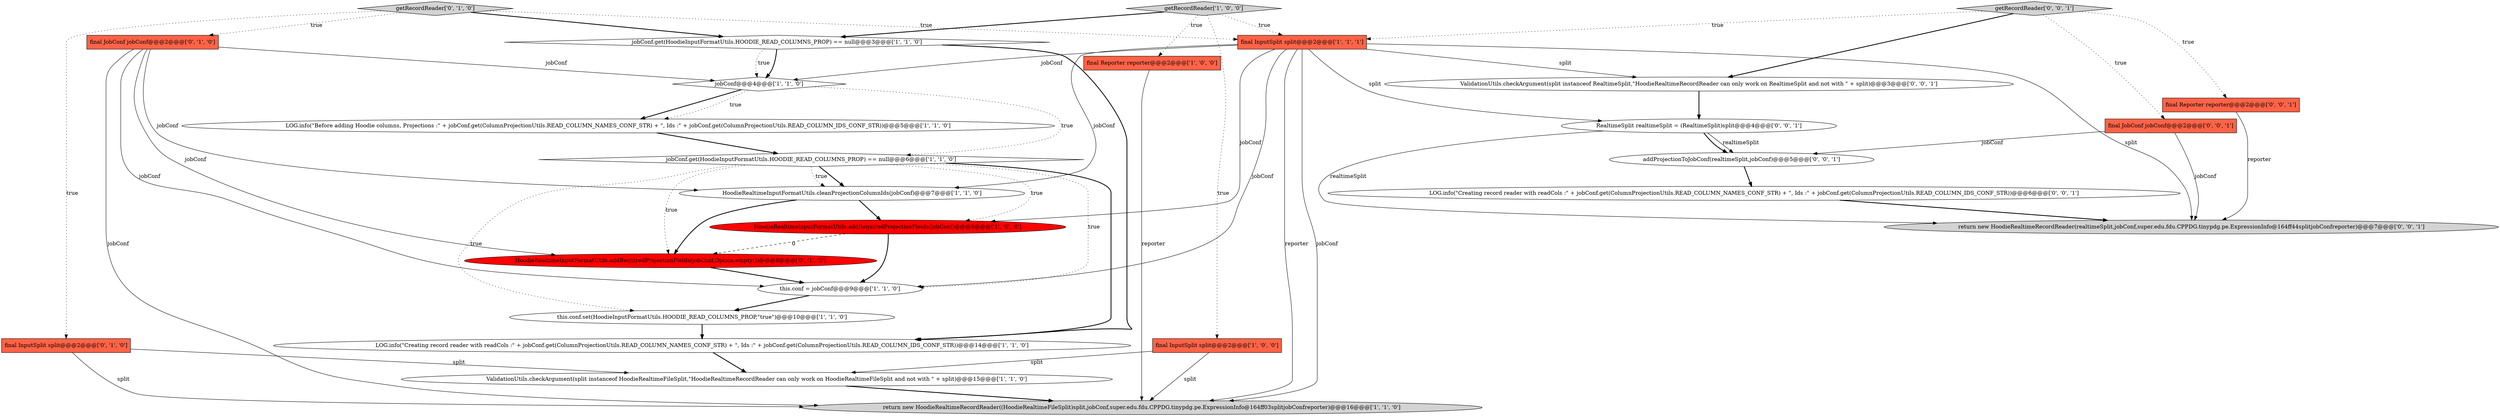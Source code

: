digraph {
9 [style = filled, label = "return new HoodieRealtimeRecordReader((HoodieRealtimeFileSplit)split,jobConf,super.edu.fdu.CPPDG.tinypdg.pe.ExpressionInfo@164ff03splitjobConfreporter)@@@16@@@['1', '1', '0']", fillcolor = lightgray, shape = ellipse image = "AAA0AAABBB1BBB"];
16 [style = filled, label = "HoodieRealtimeInputFormatUtils.addRequiredProjectionFields(jobConf,Option.empty())@@@8@@@['0', '1', '0']", fillcolor = red, shape = ellipse image = "AAA1AAABBB2BBB"];
21 [style = filled, label = "getRecordReader['0', '0', '1']", fillcolor = lightgray, shape = diamond image = "AAA0AAABBB3BBB"];
5 [style = filled, label = "this.conf = jobConf@@@9@@@['1', '1', '0']", fillcolor = white, shape = ellipse image = "AAA0AAABBB1BBB"];
8 [style = filled, label = "LOG.info(\"Creating record reader with readCols :\" + jobConf.get(ColumnProjectionUtils.READ_COLUMN_NAMES_CONF_STR) + \", Ids :\" + jobConf.get(ColumnProjectionUtils.READ_COLUMN_IDS_CONF_STR))@@@14@@@['1', '1', '0']", fillcolor = white, shape = ellipse image = "AAA0AAABBB1BBB"];
19 [style = filled, label = "final JobConf jobConf@@@2@@@['0', '0', '1']", fillcolor = tomato, shape = box image = "AAA0AAABBB3BBB"];
3 [style = filled, label = "HoodieRealtimeInputFormatUtils.cleanProjectionColumnIds(jobConf)@@@7@@@['1', '1', '0']", fillcolor = white, shape = ellipse image = "AAA0AAABBB1BBB"];
22 [style = filled, label = "final Reporter reporter@@@2@@@['0', '0', '1']", fillcolor = tomato, shape = box image = "AAA0AAABBB3BBB"];
11 [style = filled, label = "jobConf.get(HoodieInputFormatUtils.HOODIE_READ_COLUMNS_PROP) == null@@@6@@@['1', '1', '0']", fillcolor = white, shape = diamond image = "AAA0AAABBB1BBB"];
18 [style = filled, label = "final JobConf jobConf@@@2@@@['0', '1', '0']", fillcolor = tomato, shape = box image = "AAA0AAABBB2BBB"];
6 [style = filled, label = "final InputSplit split@@@2@@@['1', '0', '0']", fillcolor = tomato, shape = box image = "AAA0AAABBB1BBB"];
0 [style = filled, label = "final Reporter reporter@@@2@@@['1', '0', '0']", fillcolor = tomato, shape = box image = "AAA0AAABBB1BBB"];
26 [style = filled, label = "RealtimeSplit realtimeSplit = (RealtimeSplit)split@@@4@@@['0', '0', '1']", fillcolor = white, shape = ellipse image = "AAA0AAABBB3BBB"];
23 [style = filled, label = "ValidationUtils.checkArgument(split instanceof RealtimeSplit,\"HoodieRealtimeRecordReader can only work on RealtimeSplit and not with \" + split)@@@3@@@['0', '0', '1']", fillcolor = white, shape = ellipse image = "AAA0AAABBB3BBB"];
15 [style = filled, label = "final InputSplit split@@@2@@@['0', '1', '0']", fillcolor = tomato, shape = box image = "AAA0AAABBB2BBB"];
24 [style = filled, label = "addProjectionToJobConf(realtimeSplit,jobConf)@@@5@@@['0', '0', '1']", fillcolor = white, shape = ellipse image = "AAA0AAABBB3BBB"];
12 [style = filled, label = "this.conf.set(HoodieInputFormatUtils.HOODIE_READ_COLUMNS_PROP,\"true\")@@@10@@@['1', '1', '0']", fillcolor = white, shape = ellipse image = "AAA0AAABBB1BBB"];
17 [style = filled, label = "getRecordReader['0', '1', '0']", fillcolor = lightgray, shape = diamond image = "AAA0AAABBB2BBB"];
13 [style = filled, label = "LOG.info(\"Before adding Hoodie columns, Projections :\" + jobConf.get(ColumnProjectionUtils.READ_COLUMN_NAMES_CONF_STR) + \", Ids :\" + jobConf.get(ColumnProjectionUtils.READ_COLUMN_IDS_CONF_STR))@@@5@@@['1', '1', '0']", fillcolor = white, shape = ellipse image = "AAA0AAABBB1BBB"];
14 [style = filled, label = "final InputSplit split@@@2@@@['1', '1', '1']", fillcolor = tomato, shape = box image = "AAA0AAABBB1BBB"];
2 [style = filled, label = "ValidationUtils.checkArgument(split instanceof HoodieRealtimeFileSplit,\"HoodieRealtimeRecordReader can only work on HoodieRealtimeFileSplit and not with \" + split)@@@15@@@['1', '1', '0']", fillcolor = white, shape = ellipse image = "AAA0AAABBB1BBB"];
7 [style = filled, label = "getRecordReader['1', '0', '0']", fillcolor = lightgray, shape = diamond image = "AAA0AAABBB1BBB"];
25 [style = filled, label = "return new HoodieRealtimeRecordReader(realtimeSplit,jobConf,super.edu.fdu.CPPDG.tinypdg.pe.ExpressionInfo@164ff44splitjobConfreporter)@@@7@@@['0', '0', '1']", fillcolor = lightgray, shape = ellipse image = "AAA0AAABBB3BBB"];
4 [style = filled, label = "jobConf@@@4@@@['1', '1', '0']", fillcolor = white, shape = diamond image = "AAA0AAABBB1BBB"];
10 [style = filled, label = "HoodieRealtimeInputFormatUtils.addRequiredProjectionFields(jobConf)@@@8@@@['1', '0', '0']", fillcolor = red, shape = ellipse image = "AAA1AAABBB1BBB"];
1 [style = filled, label = "jobConf.get(HoodieInputFormatUtils.HOODIE_READ_COLUMNS_PROP) == null@@@3@@@['1', '1', '0']", fillcolor = white, shape = diamond image = "AAA0AAABBB1BBB"];
20 [style = filled, label = "LOG.info(\"Creating record reader with readCols :\" + jobConf.get(ColumnProjectionUtils.READ_COLUMN_NAMES_CONF_STR) + \", Ids :\" + jobConf.get(ColumnProjectionUtils.READ_COLUMN_IDS_CONF_STR))@@@6@@@['0', '0', '1']", fillcolor = white, shape = ellipse image = "AAA0AAABBB3BBB"];
18->3 [style = solid, label="jobConf"];
18->16 [style = solid, label="jobConf"];
7->6 [style = dotted, label="true"];
1->4 [style = bold, label=""];
7->1 [style = bold, label=""];
1->8 [style = bold, label=""];
0->9 [style = solid, label="reporter"];
17->1 [style = bold, label=""];
17->18 [style = dotted, label="true"];
14->9 [style = solid, label="reporter"];
11->10 [style = dotted, label="true"];
14->4 [style = solid, label="jobConf"];
11->12 [style = dotted, label="true"];
4->13 [style = bold, label=""];
26->25 [style = solid, label="realtimeSplit"];
23->26 [style = bold, label=""];
15->9 [style = solid, label="split"];
22->25 [style = solid, label="reporter"];
18->4 [style = solid, label="jobConf"];
4->11 [style = dotted, label="true"];
17->14 [style = dotted, label="true"];
21->22 [style = dotted, label="true"];
11->5 [style = dotted, label="true"];
1->4 [style = dotted, label="true"];
2->9 [style = bold, label=""];
3->16 [style = bold, label=""];
7->0 [style = dotted, label="true"];
26->24 [style = solid, label="realtimeSplit"];
26->24 [style = bold, label=""];
20->25 [style = bold, label=""];
6->9 [style = solid, label="split"];
13->11 [style = bold, label=""];
19->25 [style = solid, label="jobConf"];
24->20 [style = bold, label=""];
18->5 [style = solid, label="jobConf"];
4->13 [style = dotted, label="true"];
3->10 [style = bold, label=""];
18->9 [style = solid, label="jobConf"];
19->24 [style = solid, label="jobConf"];
17->15 [style = dotted, label="true"];
6->2 [style = solid, label="split"];
10->5 [style = bold, label=""];
8->2 [style = bold, label=""];
5->12 [style = bold, label=""];
11->3 [style = bold, label=""];
12->8 [style = bold, label=""];
21->19 [style = dotted, label="true"];
14->25 [style = solid, label="split"];
14->3 [style = solid, label="jobConf"];
21->14 [style = dotted, label="true"];
14->5 [style = solid, label="jobConf"];
14->26 [style = solid, label="split"];
16->5 [style = bold, label=""];
11->16 [style = dotted, label="true"];
11->8 [style = bold, label=""];
14->23 [style = solid, label="split"];
10->16 [style = dashed, label="0"];
14->10 [style = solid, label="jobConf"];
11->3 [style = dotted, label="true"];
14->9 [style = solid, label="jobConf"];
15->2 [style = solid, label="split"];
21->23 [style = bold, label=""];
7->14 [style = dotted, label="true"];
}
